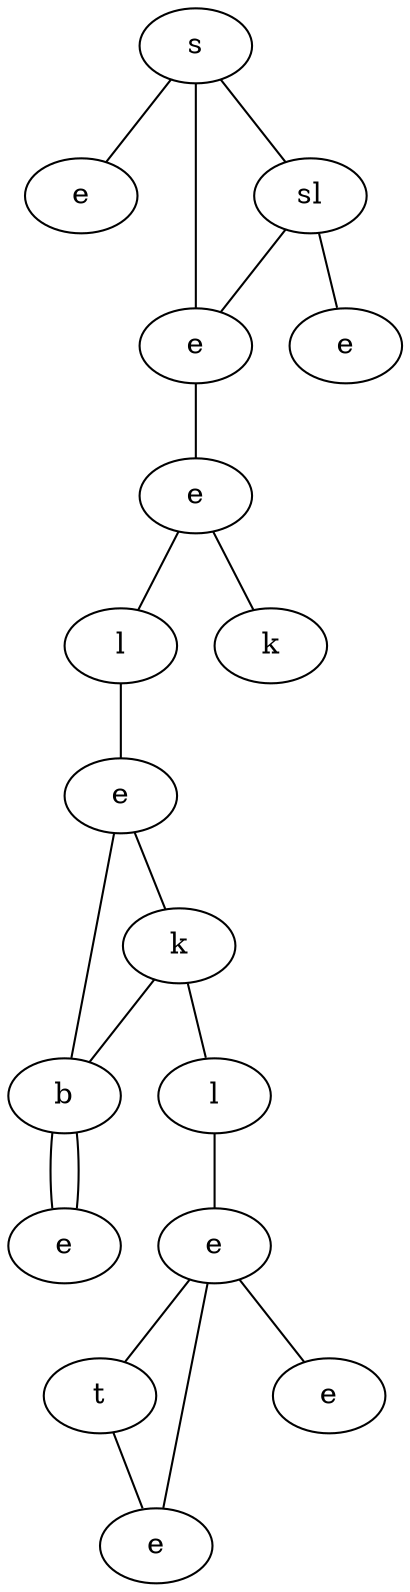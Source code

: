 graph {
maxI[label="s"]
aWxV[label="e"]
EHMe[label="sl"]
qvcW[label="e"]
mHok[label="e"]
qkXE[label="e"]
QqtH[label="l"]
GULj[label="k"]
XQtH[label="e"]
HpAB[label="k"]
ZDpM[label="b"]
uhdU[label="l"]
QQug[label="e"]
bqKF[label="e"]
BgSU[label="t"]
nkzw[label="e"]
vNTn[label="e"]
maxI -- aWxV
maxI -- EHMe
maxI -- qvcW
EHMe -- qvcW
EHMe -- mHok
qvcW -- qkXE
qkXE -- QqtH
qkXE -- GULj
QqtH -- XQtH
XQtH -- HpAB
XQtH -- ZDpM
HpAB -- uhdU
HpAB -- ZDpM
ZDpM -- QQug
uhdU -- bqKF
ZDpM -- QQug
bqKF -- BgSU
bqKF -- nkzw
bqKF -- vNTn
BgSU -- nkzw
}